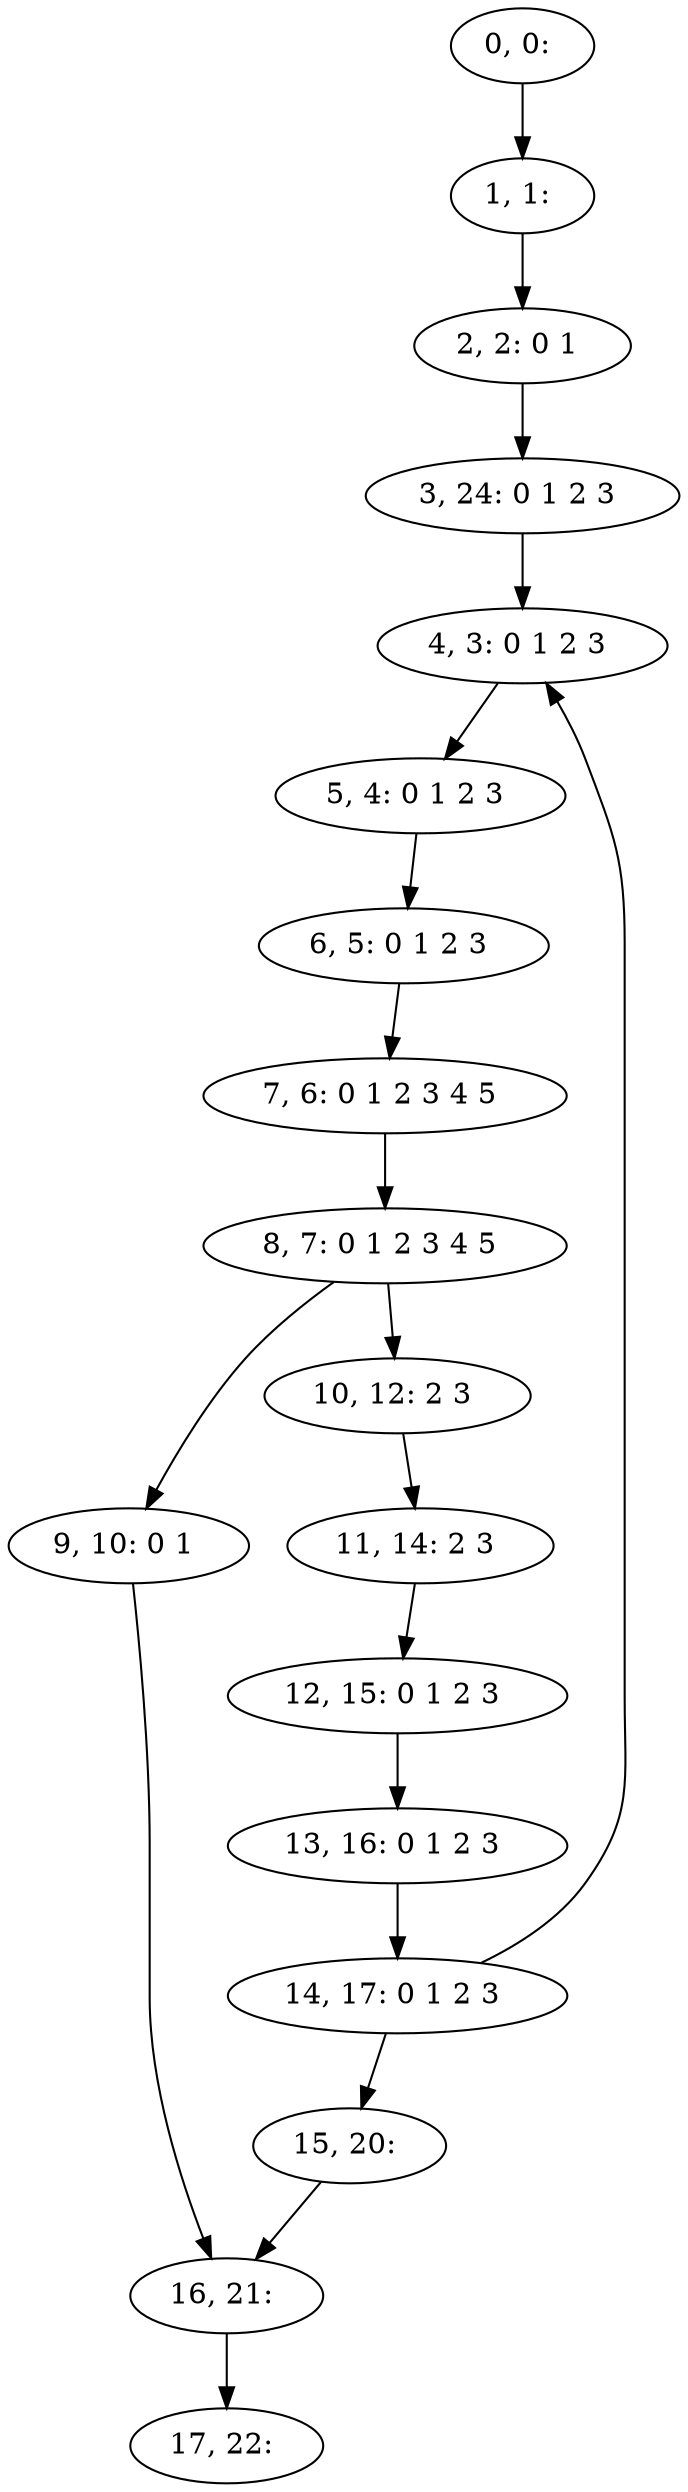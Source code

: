 digraph G {
0[label="0, 0: "];
1[label="1, 1: "];
2[label="2, 2: 0 1 "];
3[label="3, 24: 0 1 2 3 "];
4[label="4, 3: 0 1 2 3 "];
5[label="5, 4: 0 1 2 3 "];
6[label="6, 5: 0 1 2 3 "];
7[label="7, 6: 0 1 2 3 4 5 "];
8[label="8, 7: 0 1 2 3 4 5 "];
9[label="9, 10: 0 1 "];
10[label="10, 12: 2 3 "];
11[label="11, 14: 2 3 "];
12[label="12, 15: 0 1 2 3 "];
13[label="13, 16: 0 1 2 3 "];
14[label="14, 17: 0 1 2 3 "];
15[label="15, 20: "];
16[label="16, 21: "];
17[label="17, 22: "];
0->1 ;
1->2 ;
2->3 ;
3->4 ;
4->5 ;
5->6 ;
6->7 ;
7->8 ;
8->9 ;
8->10 ;
9->16 ;
10->11 ;
11->12 ;
12->13 ;
13->14 ;
14->15 ;
14->4 ;
15->16 ;
16->17 ;
}

